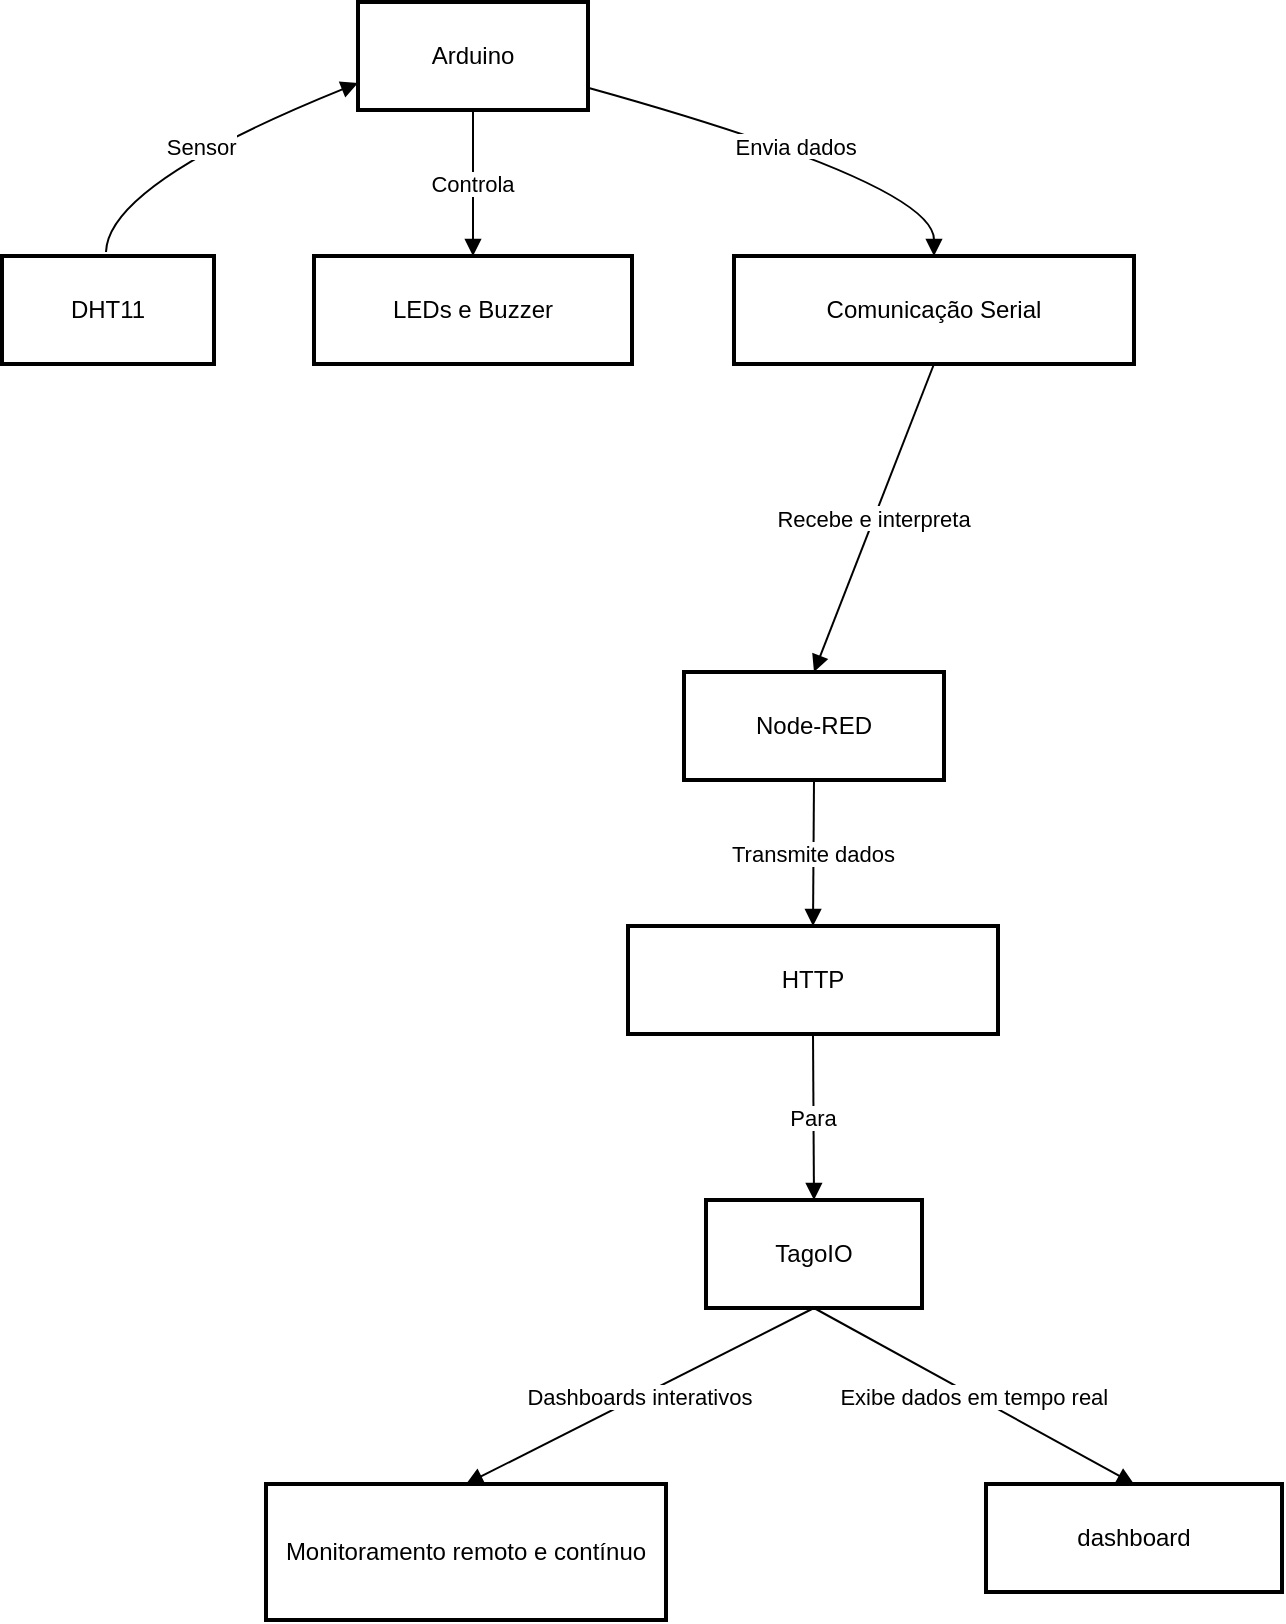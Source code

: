 <mxfile version="26.2.14">
  <diagram name="Página-1" id="cpOotZwg4liH_BSIsBCt">
    <mxGraphModel dx="1426" dy="789" grid="1" gridSize="10" guides="1" tooltips="1" connect="1" arrows="1" fold="1" page="1" pageScale="1" pageWidth="827" pageHeight="1169" math="0" shadow="0">
      <root>
        <mxCell id="0" />
        <mxCell id="1" parent="0" />
        <mxCell id="3" value="Arduino" style="whiteSpace=wrap;strokeWidth=2;" parent="1" vertex="1">
          <mxGeometry x="186" y="135" width="115" height="54" as="geometry" />
        </mxCell>
        <mxCell id="4" value="DHT11" style="whiteSpace=wrap;strokeWidth=2;" parent="1" vertex="1">
          <mxGeometry x="8" y="262" width="106" height="54" as="geometry" />
        </mxCell>
        <mxCell id="5" value="LEDs e Buzzer" style="whiteSpace=wrap;strokeWidth=2;" parent="1" vertex="1">
          <mxGeometry x="164" y="262" width="159" height="54" as="geometry" />
        </mxCell>
        <mxCell id="6" value="Comunicação Serial" style="whiteSpace=wrap;strokeWidth=2;" parent="1" vertex="1">
          <mxGeometry x="374" y="262" width="200" height="54" as="geometry" />
        </mxCell>
        <mxCell id="8" value="Node-RED" style="whiteSpace=wrap;strokeWidth=2;" parent="1" vertex="1">
          <mxGeometry x="349" y="470" width="130" height="54" as="geometry" />
        </mxCell>
        <mxCell id="9" value="HTTP" style="whiteSpace=wrap;strokeWidth=2;" parent="1" vertex="1">
          <mxGeometry x="321" y="597" width="185" height="54" as="geometry" />
        </mxCell>
        <mxCell id="10" value="dashboard" style="whiteSpace=wrap;strokeWidth=2;" parent="1" vertex="1">
          <mxGeometry x="500" y="876" width="148" height="54" as="geometry" />
        </mxCell>
        <mxCell id="11" value="TagoIO" style="whiteSpace=wrap;strokeWidth=2;" parent="1" vertex="1">
          <mxGeometry x="360" y="734" width="108" height="54" as="geometry" />
        </mxCell>
        <mxCell id="12" value="Monitoramento remoto e contínuo" style="whiteSpace=wrap;strokeWidth=2;" parent="1" vertex="1">
          <mxGeometry x="140" y="876" width="200" height="68" as="geometry" />
        </mxCell>
        <mxCell id="14" value="Sensor" style="curved=1;startArrow=none;endArrow=block;entryX=0;entryY=0.75;entryDx=0;entryDy=0;" parent="1" target="3" edge="1">
          <mxGeometry relative="1" as="geometry">
            <Array as="points">
              <mxPoint x="61" y="226" />
            </Array>
            <mxPoint x="60" y="260" as="sourcePoint" />
          </mxGeometry>
        </mxCell>
        <mxCell id="15" value="Controla" style="curved=1;startArrow=none;endArrow=block;exitX=0.5;exitY=1;entryX=0.5;entryY=0;" parent="1" source="3" target="5" edge="1">
          <mxGeometry relative="1" as="geometry">
            <Array as="points" />
          </mxGeometry>
        </mxCell>
        <mxCell id="16" value="Envia dados" style="curved=1;startArrow=none;endArrow=block;exitX=1.01;exitY=0.8;entryX=0.5;entryY=0;" parent="1" source="3" target="6" edge="1">
          <mxGeometry relative="1" as="geometry">
            <Array as="points">
              <mxPoint x="474" y="226" />
            </Array>
          </mxGeometry>
        </mxCell>
        <mxCell id="18" value="Recebe e interpreta" style="curved=1;startArrow=none;endArrow=block;exitX=0.5;exitY=1;entryX=0.5;entryY=0;exitDx=0;exitDy=0;" parent="1" source="6" target="8" edge="1">
          <mxGeometry relative="1" as="geometry">
            <Array as="points" />
            <mxPoint x="473" y="443" as="sourcePoint" />
          </mxGeometry>
        </mxCell>
        <mxCell id="19" value="Transmite dados" style="curved=1;startArrow=none;endArrow=block;exitX=0.5;exitY=1;entryX=0.5;entryY=0;" parent="1" source="8" target="9" edge="1">
          <mxGeometry relative="1" as="geometry">
            <Array as="points" />
          </mxGeometry>
        </mxCell>
        <mxCell id="20" value="Para" style="curved=1;startArrow=none;endArrow=block;exitX=0.5;exitY=1;entryX=0.5;entryY=0;entryDx=0;entryDy=0;" parent="1" source="9" target="11" edge="1">
          <mxGeometry relative="1" as="geometry">
            <Array as="points" />
            <mxPoint x="460" y="694" as="targetPoint" />
          </mxGeometry>
        </mxCell>
        <mxCell id="21" value="Exibe dados em tempo real" style="curved=1;startArrow=none;endArrow=block;entryX=0.5;entryY=0;entryDx=0;entryDy=0;exitX=0.5;exitY=1;exitDx=0;exitDy=0;" parent="1" source="11" target="10" edge="1">
          <mxGeometry relative="1" as="geometry">
            <Array as="points" />
            <mxPoint x="360" y="814" as="sourcePoint" />
          </mxGeometry>
        </mxCell>
        <mxCell id="22" value="Dashboards interativos" style="curved=1;startArrow=none;endArrow=block;exitX=0.5;exitY=1;entryX=0.5;entryY=0;" parent="1" source="11" target="12" edge="1">
          <mxGeometry relative="1" as="geometry">
            <Array as="points" />
          </mxGeometry>
        </mxCell>
      </root>
    </mxGraphModel>
  </diagram>
</mxfile>
